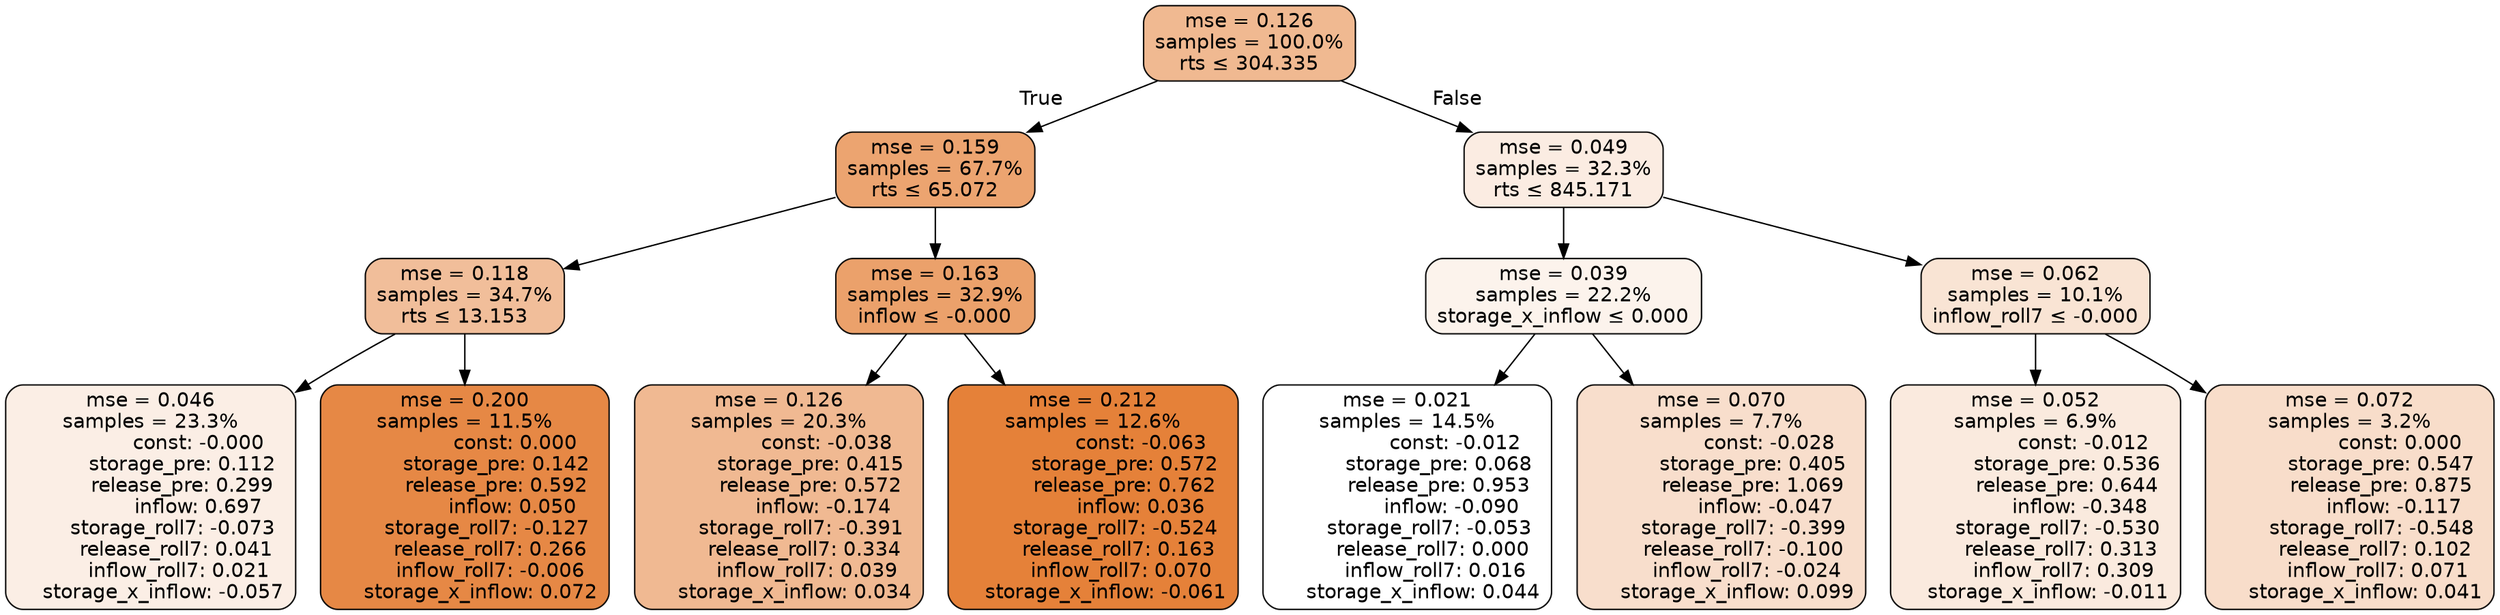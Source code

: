 digraph tree {
bgcolor="transparent"
node [shape=rectangle, style="filled, rounded", color="black", fontname=helvetica] ;
edge [fontname=helvetica] ;
	"0" [label="mse = 0.126
samples = 100.0%
rts &le; 304.335", fillcolor="#f0b991"]
	"1" [label="mse = 0.159
samples = 67.7%
rts &le; 65.072", fillcolor="#eca470"]
	"2" [label="mse = 0.118
samples = 34.7%
rts &le; 13.153", fillcolor="#f1be9a"]
	"3" [label="mse = 0.046
samples = 23.3%
               const: -0.000
          storage_pre: 0.112
          release_pre: 0.299
               inflow: 0.697
       storage_roll7: -0.073
        release_roll7: 0.041
         inflow_roll7: 0.021
    storage_x_inflow: -0.057", fillcolor="#fbeee5"]
	"4" [label="mse = 0.200
samples = 11.5%
                const: 0.000
          storage_pre: 0.142
          release_pre: 0.592
               inflow: 0.050
       storage_roll7: -0.127
        release_roll7: 0.266
        inflow_roll7: -0.006
     storage_x_inflow: 0.072", fillcolor="#e68845"]
	"5" [label="mse = 0.163
samples = 32.9%
inflow &le; -0.000", fillcolor="#eba16b"]
	"6" [label="mse = 0.126
samples = 20.3%
               const: -0.038
          storage_pre: 0.415
          release_pre: 0.572
              inflow: -0.174
       storage_roll7: -0.391
        release_roll7: 0.334
         inflow_roll7: 0.039
     storage_x_inflow: 0.034", fillcolor="#f0b992"]
	"7" [label="mse = 0.212
samples = 12.6%
               const: -0.063
          storage_pre: 0.572
          release_pre: 0.762
               inflow: 0.036
       storage_roll7: -0.524
        release_roll7: 0.163
         inflow_roll7: 0.070
    storage_x_inflow: -0.061", fillcolor="#e58139"]
	"8" [label="mse = 0.049
samples = 32.3%
rts &le; 845.171", fillcolor="#fbece2"]
	"9" [label="mse = 0.039
samples = 22.2%
storage_x_inflow &le; 0.000", fillcolor="#fcf3ec"]
	"10" [label="mse = 0.021
samples = 14.5%
               const: -0.012
          storage_pre: 0.068
          release_pre: 0.953
              inflow: -0.090
       storage_roll7: -0.053
        release_roll7: 0.000
         inflow_roll7: 0.016
     storage_x_inflow: 0.044", fillcolor="#ffffff"]
	"11" [label="mse = 0.070
samples = 7.7%
               const: -0.028
          storage_pre: 0.405
          release_pre: 1.069
              inflow: -0.047
       storage_roll7: -0.399
       release_roll7: -0.100
        inflow_roll7: -0.024
     storage_x_inflow: 0.099", fillcolor="#f8decc"]
	"12" [label="mse = 0.062
samples = 10.1%
inflow_roll7 &le; -0.000", fillcolor="#f9e4d4"]
	"13" [label="mse = 0.052
samples = 6.9%
               const: -0.012
          storage_pre: 0.536
          release_pre: 0.644
              inflow: -0.348
       storage_roll7: -0.530
        release_roll7: 0.313
         inflow_roll7: 0.309
    storage_x_inflow: -0.011", fillcolor="#faeade"]
	"14" [label="mse = 0.072
samples = 3.2%
                const: 0.000
          storage_pre: 0.547
          release_pre: 0.875
              inflow: -0.117
       storage_roll7: -0.548
        release_roll7: 0.102
         inflow_roll7: 0.071
     storage_x_inflow: 0.041", fillcolor="#f8ddca"]

	"0" -> "1" [labeldistance=2.5, labelangle=45, headlabel="True"]
	"1" -> "2"
	"2" -> "3"
	"2" -> "4"
	"1" -> "5"
	"5" -> "6"
	"5" -> "7"
	"0" -> "8" [labeldistance=2.5, labelangle=-45, headlabel="False"]
	"8" -> "9"
	"9" -> "10"
	"9" -> "11"
	"8" -> "12"
	"12" -> "13"
	"12" -> "14"
}